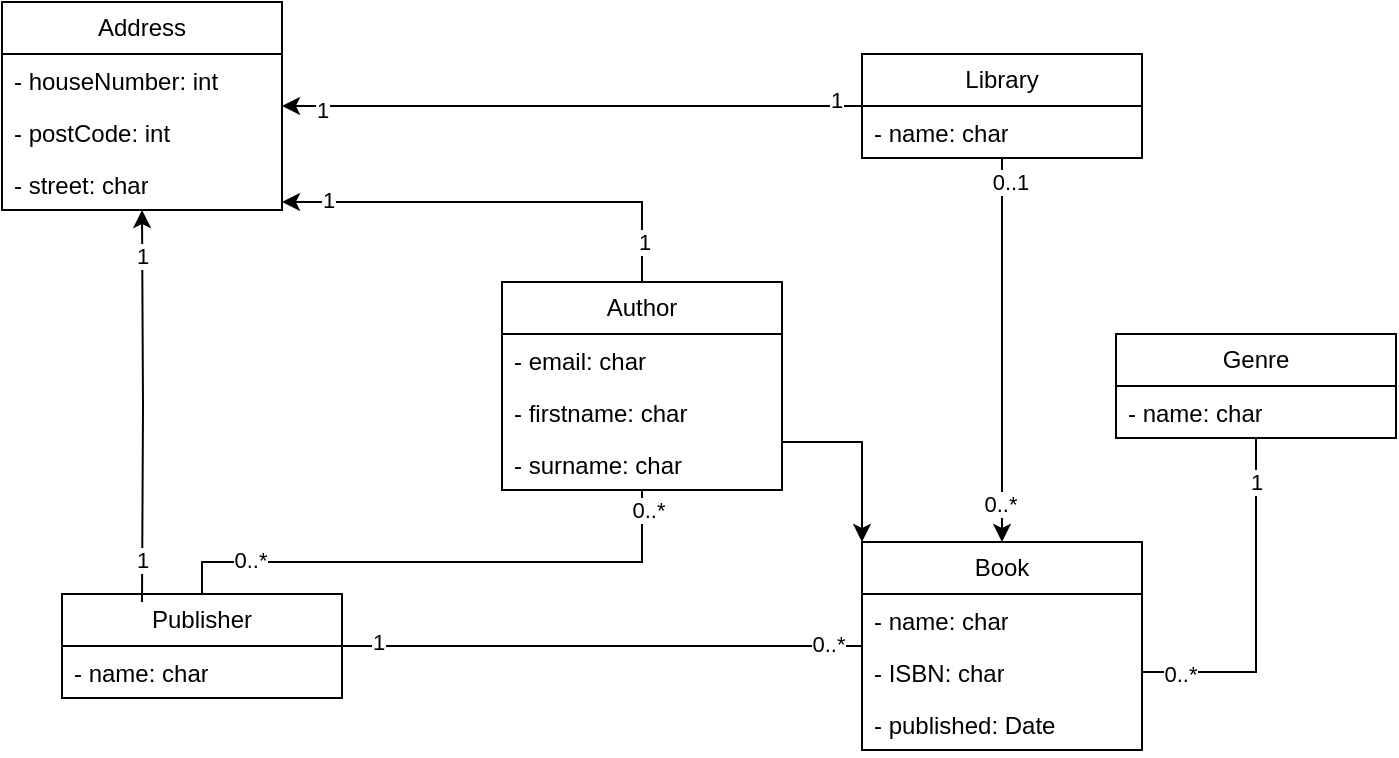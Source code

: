 <mxfile version="22.0.8" type="device">
  <diagram id="C5RBs43oDa-KdzZeNtuy" name="Page-1">
    <mxGraphModel dx="1050" dy="562" grid="1" gridSize="10" guides="1" tooltips="1" connect="1" arrows="1" fold="1" page="1" pageScale="1" pageWidth="827" pageHeight="1169" math="0" shadow="0">
      <root>
        <mxCell id="WIyWlLk6GJQsqaUBKTNV-0" />
        <mxCell id="WIyWlLk6GJQsqaUBKTNV-1" parent="WIyWlLk6GJQsqaUBKTNV-0" />
        <mxCell id="y8l9ubrZDoGLzwwqnlH1-0" value="Address" style="swimlane;fontStyle=0;childLayout=stackLayout;horizontal=1;startSize=26;fillColor=none;horizontalStack=0;resizeParent=1;resizeParentMax=0;resizeLast=0;collapsible=1;marginBottom=0;whiteSpace=wrap;html=1;" vertex="1" parent="WIyWlLk6GJQsqaUBKTNV-1">
          <mxGeometry x="130" y="150" width="140" height="104" as="geometry" />
        </mxCell>
        <mxCell id="y8l9ubrZDoGLzwwqnlH1-1" value="- houseNumber: int" style="text;strokeColor=none;fillColor=none;align=left;verticalAlign=top;spacingLeft=4;spacingRight=4;overflow=hidden;rotatable=0;points=[[0,0.5],[1,0.5]];portConstraint=eastwest;whiteSpace=wrap;html=1;" vertex="1" parent="y8l9ubrZDoGLzwwqnlH1-0">
          <mxGeometry y="26" width="140" height="26" as="geometry" />
        </mxCell>
        <mxCell id="y8l9ubrZDoGLzwwqnlH1-2" value="- postCode: int" style="text;strokeColor=none;fillColor=none;align=left;verticalAlign=top;spacingLeft=4;spacingRight=4;overflow=hidden;rotatable=0;points=[[0,0.5],[1,0.5]];portConstraint=eastwest;whiteSpace=wrap;html=1;" vertex="1" parent="y8l9ubrZDoGLzwwqnlH1-0">
          <mxGeometry y="52" width="140" height="26" as="geometry" />
        </mxCell>
        <mxCell id="y8l9ubrZDoGLzwwqnlH1-3" value="- street: char" style="text;strokeColor=none;fillColor=none;align=left;verticalAlign=top;spacingLeft=4;spacingRight=4;overflow=hidden;rotatable=0;points=[[0,0.5],[1,0.5]];portConstraint=eastwest;whiteSpace=wrap;html=1;" vertex="1" parent="y8l9ubrZDoGLzwwqnlH1-0">
          <mxGeometry y="78" width="140" height="26" as="geometry" />
        </mxCell>
        <mxCell id="y8l9ubrZDoGLzwwqnlH1-20" style="edgeStyle=orthogonalEdgeStyle;rounded=0;orthogonalLoop=1;jettySize=auto;html=1;exitX=0;exitY=0.5;exitDx=0;exitDy=0;" edge="1" parent="WIyWlLk6GJQsqaUBKTNV-1" source="y8l9ubrZDoGLzwwqnlH1-4" target="y8l9ubrZDoGLzwwqnlH1-0">
          <mxGeometry relative="1" as="geometry" />
        </mxCell>
        <mxCell id="y8l9ubrZDoGLzwwqnlH1-21" value="1" style="edgeLabel;html=1;align=center;verticalAlign=middle;resizable=0;points=[];" vertex="1" connectable="0" parent="y8l9ubrZDoGLzwwqnlH1-20">
          <mxGeometry x="0.863" y="2" relative="1" as="geometry">
            <mxPoint as="offset" />
          </mxGeometry>
        </mxCell>
        <mxCell id="y8l9ubrZDoGLzwwqnlH1-22" value="1" style="edgeLabel;html=1;align=center;verticalAlign=middle;resizable=0;points=[];" vertex="1" connectable="0" parent="y8l9ubrZDoGLzwwqnlH1-20">
          <mxGeometry x="-0.908" y="-3" relative="1" as="geometry">
            <mxPoint as="offset" />
          </mxGeometry>
        </mxCell>
        <mxCell id="y8l9ubrZDoGLzwwqnlH1-23" style="edgeStyle=orthogonalEdgeStyle;rounded=0;orthogonalLoop=1;jettySize=auto;html=1;" edge="1" parent="WIyWlLk6GJQsqaUBKTNV-1" source="y8l9ubrZDoGLzwwqnlH1-4" target="y8l9ubrZDoGLzwwqnlH1-14">
          <mxGeometry relative="1" as="geometry" />
        </mxCell>
        <mxCell id="y8l9ubrZDoGLzwwqnlH1-24" value="0..1" style="edgeLabel;html=1;align=center;verticalAlign=middle;resizable=0;points=[];" vertex="1" connectable="0" parent="y8l9ubrZDoGLzwwqnlH1-23">
          <mxGeometry x="-0.877" y="4" relative="1" as="geometry">
            <mxPoint as="offset" />
          </mxGeometry>
        </mxCell>
        <mxCell id="y8l9ubrZDoGLzwwqnlH1-25" value="&lt;div&gt;0..*&lt;/div&gt;" style="edgeLabel;html=1;align=center;verticalAlign=middle;resizable=0;points=[];" vertex="1" connectable="0" parent="y8l9ubrZDoGLzwwqnlH1-23">
          <mxGeometry x="0.798" y="-1" relative="1" as="geometry">
            <mxPoint as="offset" />
          </mxGeometry>
        </mxCell>
        <mxCell id="y8l9ubrZDoGLzwwqnlH1-4" value="Library" style="swimlane;fontStyle=0;childLayout=stackLayout;horizontal=1;startSize=26;fillColor=none;horizontalStack=0;resizeParent=1;resizeParentMax=0;resizeLast=0;collapsible=1;marginBottom=0;whiteSpace=wrap;html=1;" vertex="1" parent="WIyWlLk6GJQsqaUBKTNV-1">
          <mxGeometry x="560" y="176" width="140" height="52" as="geometry" />
        </mxCell>
        <mxCell id="y8l9ubrZDoGLzwwqnlH1-5" value="- name: char" style="text;strokeColor=none;fillColor=none;align=left;verticalAlign=top;spacingLeft=4;spacingRight=4;overflow=hidden;rotatable=0;points=[[0,0.5],[1,0.5]];portConstraint=eastwest;whiteSpace=wrap;html=1;" vertex="1" parent="y8l9ubrZDoGLzwwqnlH1-4">
          <mxGeometry y="26" width="140" height="26" as="geometry" />
        </mxCell>
        <mxCell id="y8l9ubrZDoGLzwwqnlH1-39" style="edgeStyle=orthogonalEdgeStyle;rounded=0;orthogonalLoop=1;jettySize=auto;html=1;" edge="1" parent="WIyWlLk6GJQsqaUBKTNV-1" source="y8l9ubrZDoGLzwwqnlH1-8" target="y8l9ubrZDoGLzwwqnlH1-0">
          <mxGeometry relative="1" as="geometry">
            <Array as="points">
              <mxPoint x="450" y="250" />
            </Array>
          </mxGeometry>
        </mxCell>
        <mxCell id="y8l9ubrZDoGLzwwqnlH1-40" value="1" style="edgeLabel;html=1;align=center;verticalAlign=middle;resizable=0;points=[];" vertex="1" connectable="0" parent="y8l9ubrZDoGLzwwqnlH1-39">
          <mxGeometry x="0.791" y="-1" relative="1" as="geometry">
            <mxPoint as="offset" />
          </mxGeometry>
        </mxCell>
        <mxCell id="y8l9ubrZDoGLzwwqnlH1-41" value="1" style="edgeLabel;html=1;align=center;verticalAlign=middle;resizable=0;points=[];" vertex="1" connectable="0" parent="y8l9ubrZDoGLzwwqnlH1-39">
          <mxGeometry x="-0.818" y="-1" relative="1" as="geometry">
            <mxPoint as="offset" />
          </mxGeometry>
        </mxCell>
        <mxCell id="y8l9ubrZDoGLzwwqnlH1-42" style="edgeStyle=orthogonalEdgeStyle;rounded=0;orthogonalLoop=1;jettySize=auto;html=1;entryX=0;entryY=0;entryDx=0;entryDy=0;" edge="1" parent="WIyWlLk6GJQsqaUBKTNV-1" source="y8l9ubrZDoGLzwwqnlH1-8" target="y8l9ubrZDoGLzwwqnlH1-14">
          <mxGeometry relative="1" as="geometry">
            <Array as="points">
              <mxPoint x="560" y="370" />
            </Array>
          </mxGeometry>
        </mxCell>
        <mxCell id="y8l9ubrZDoGLzwwqnlH1-8" value="Author" style="swimlane;fontStyle=0;childLayout=stackLayout;horizontal=1;startSize=26;fillColor=none;horizontalStack=0;resizeParent=1;resizeParentMax=0;resizeLast=0;collapsible=1;marginBottom=0;whiteSpace=wrap;html=1;" vertex="1" parent="WIyWlLk6GJQsqaUBKTNV-1">
          <mxGeometry x="380" y="290" width="140" height="104" as="geometry" />
        </mxCell>
        <mxCell id="y8l9ubrZDoGLzwwqnlH1-9" value="- email: char" style="text;strokeColor=none;fillColor=none;align=left;verticalAlign=top;spacingLeft=4;spacingRight=4;overflow=hidden;rotatable=0;points=[[0,0.5],[1,0.5]];portConstraint=eastwest;whiteSpace=wrap;html=1;" vertex="1" parent="y8l9ubrZDoGLzwwqnlH1-8">
          <mxGeometry y="26" width="140" height="26" as="geometry" />
        </mxCell>
        <mxCell id="y8l9ubrZDoGLzwwqnlH1-10" value="- firstname: char" style="text;strokeColor=none;fillColor=none;align=left;verticalAlign=top;spacingLeft=4;spacingRight=4;overflow=hidden;rotatable=0;points=[[0,0.5],[1,0.5]];portConstraint=eastwest;whiteSpace=wrap;html=1;" vertex="1" parent="y8l9ubrZDoGLzwwqnlH1-8">
          <mxGeometry y="52" width="140" height="26" as="geometry" />
        </mxCell>
        <mxCell id="y8l9ubrZDoGLzwwqnlH1-11" value="- surname: char" style="text;strokeColor=none;fillColor=none;align=left;verticalAlign=top;spacingLeft=4;spacingRight=4;overflow=hidden;rotatable=0;points=[[0,0.5],[1,0.5]];portConstraint=eastwest;whiteSpace=wrap;html=1;" vertex="1" parent="y8l9ubrZDoGLzwwqnlH1-8">
          <mxGeometry y="78" width="140" height="26" as="geometry" />
        </mxCell>
        <mxCell id="y8l9ubrZDoGLzwwqnlH1-30" style="edgeStyle=orthogonalEdgeStyle;rounded=0;orthogonalLoop=1;jettySize=auto;html=1;endArrow=none;endFill=0;" edge="1" parent="WIyWlLk6GJQsqaUBKTNV-1" source="y8l9ubrZDoGLzwwqnlH1-12" target="y8l9ubrZDoGLzwwqnlH1-14">
          <mxGeometry relative="1" as="geometry" />
        </mxCell>
        <mxCell id="y8l9ubrZDoGLzwwqnlH1-31" value="0..*" style="edgeLabel;html=1;align=center;verticalAlign=middle;resizable=0;points=[];" vertex="1" connectable="0" parent="y8l9ubrZDoGLzwwqnlH1-30">
          <mxGeometry x="0.867" y="1" relative="1" as="geometry">
            <mxPoint as="offset" />
          </mxGeometry>
        </mxCell>
        <mxCell id="y8l9ubrZDoGLzwwqnlH1-32" value="1" style="edgeLabel;html=1;align=center;verticalAlign=middle;resizable=0;points=[];" vertex="1" connectable="0" parent="y8l9ubrZDoGLzwwqnlH1-30">
          <mxGeometry x="-0.867" y="2" relative="1" as="geometry">
            <mxPoint as="offset" />
          </mxGeometry>
        </mxCell>
        <mxCell id="y8l9ubrZDoGLzwwqnlH1-33" style="edgeStyle=orthogonalEdgeStyle;rounded=0;orthogonalLoop=1;jettySize=auto;html=1;endArrow=none;endFill=0;" edge="1" parent="WIyWlLk6GJQsqaUBKTNV-1" source="y8l9ubrZDoGLzwwqnlH1-12" target="y8l9ubrZDoGLzwwqnlH1-8">
          <mxGeometry relative="1" as="geometry">
            <Array as="points">
              <mxPoint x="230" y="430" />
              <mxPoint x="450" y="430" />
            </Array>
          </mxGeometry>
        </mxCell>
        <mxCell id="y8l9ubrZDoGLzwwqnlH1-34" value="0..*" style="edgeLabel;html=1;align=center;verticalAlign=middle;resizable=0;points=[];" vertex="1" connectable="0" parent="y8l9ubrZDoGLzwwqnlH1-33">
          <mxGeometry x="0.926" y="-3" relative="1" as="geometry">
            <mxPoint as="offset" />
          </mxGeometry>
        </mxCell>
        <mxCell id="y8l9ubrZDoGLzwwqnlH1-35" value="0..*" style="edgeLabel;html=1;align=center;verticalAlign=middle;resizable=0;points=[];" vertex="1" connectable="0" parent="y8l9ubrZDoGLzwwqnlH1-33">
          <mxGeometry x="-0.706" y="1" relative="1" as="geometry">
            <mxPoint as="offset" />
          </mxGeometry>
        </mxCell>
        <mxCell id="y8l9ubrZDoGLzwwqnlH1-36" style="edgeStyle=orthogonalEdgeStyle;rounded=0;orthogonalLoop=1;jettySize=auto;html=1;" edge="1" parent="WIyWlLk6GJQsqaUBKTNV-1" target="y8l9ubrZDoGLzwwqnlH1-0">
          <mxGeometry relative="1" as="geometry">
            <mxPoint x="200" y="450" as="sourcePoint" />
          </mxGeometry>
        </mxCell>
        <mxCell id="y8l9ubrZDoGLzwwqnlH1-37" value="1" style="edgeLabel;html=1;align=center;verticalAlign=middle;resizable=0;points=[];" vertex="1" connectable="0" parent="y8l9ubrZDoGLzwwqnlH1-36">
          <mxGeometry x="0.766" relative="1" as="geometry">
            <mxPoint as="offset" />
          </mxGeometry>
        </mxCell>
        <mxCell id="y8l9ubrZDoGLzwwqnlH1-38" value="1" style="edgeLabel;html=1;align=center;verticalAlign=middle;resizable=0;points=[];" vertex="1" connectable="0" parent="y8l9ubrZDoGLzwwqnlH1-36">
          <mxGeometry x="-0.786" relative="1" as="geometry">
            <mxPoint as="offset" />
          </mxGeometry>
        </mxCell>
        <mxCell id="y8l9ubrZDoGLzwwqnlH1-12" value="Publisher" style="swimlane;fontStyle=0;childLayout=stackLayout;horizontal=1;startSize=26;fillColor=none;horizontalStack=0;resizeParent=1;resizeParentMax=0;resizeLast=0;collapsible=1;marginBottom=0;whiteSpace=wrap;html=1;" vertex="1" parent="WIyWlLk6GJQsqaUBKTNV-1">
          <mxGeometry x="160" y="446" width="140" height="52" as="geometry" />
        </mxCell>
        <mxCell id="y8l9ubrZDoGLzwwqnlH1-13" value="- name: char" style="text;strokeColor=none;fillColor=none;align=left;verticalAlign=top;spacingLeft=4;spacingRight=4;overflow=hidden;rotatable=0;points=[[0,0.5],[1,0.5]];portConstraint=eastwest;whiteSpace=wrap;html=1;" vertex="1" parent="y8l9ubrZDoGLzwwqnlH1-12">
          <mxGeometry y="26" width="140" height="26" as="geometry" />
        </mxCell>
        <mxCell id="y8l9ubrZDoGLzwwqnlH1-26" style="edgeStyle=orthogonalEdgeStyle;rounded=0;orthogonalLoop=1;jettySize=auto;html=1;exitX=1;exitY=0.5;exitDx=0;exitDy=0;endArrow=none;endFill=0;" edge="1" parent="WIyWlLk6GJQsqaUBKTNV-1" source="y8l9ubrZDoGLzwwqnlH1-16" target="y8l9ubrZDoGLzwwqnlH1-18">
          <mxGeometry relative="1" as="geometry" />
        </mxCell>
        <mxCell id="y8l9ubrZDoGLzwwqnlH1-27" value="0..*" style="edgeLabel;html=1;align=center;verticalAlign=middle;resizable=0;points=[];" vertex="1" connectable="0" parent="y8l9ubrZDoGLzwwqnlH1-26">
          <mxGeometry x="-0.782" y="-1" relative="1" as="geometry">
            <mxPoint as="offset" />
          </mxGeometry>
        </mxCell>
        <mxCell id="y8l9ubrZDoGLzwwqnlH1-28" value="1" style="edgeLabel;html=1;align=center;verticalAlign=middle;resizable=0;points=[];" vertex="1" connectable="0" parent="y8l9ubrZDoGLzwwqnlH1-26">
          <mxGeometry x="0.747" relative="1" as="geometry">
            <mxPoint as="offset" />
          </mxGeometry>
        </mxCell>
        <mxCell id="y8l9ubrZDoGLzwwqnlH1-14" value="Book" style="swimlane;fontStyle=0;childLayout=stackLayout;horizontal=1;startSize=26;fillColor=none;horizontalStack=0;resizeParent=1;resizeParentMax=0;resizeLast=0;collapsible=1;marginBottom=0;whiteSpace=wrap;html=1;" vertex="1" parent="WIyWlLk6GJQsqaUBKTNV-1">
          <mxGeometry x="560" y="420" width="140" height="104" as="geometry" />
        </mxCell>
        <mxCell id="y8l9ubrZDoGLzwwqnlH1-15" value="- name: char" style="text;strokeColor=none;fillColor=none;align=left;verticalAlign=top;spacingLeft=4;spacingRight=4;overflow=hidden;rotatable=0;points=[[0,0.5],[1,0.5]];portConstraint=eastwest;whiteSpace=wrap;html=1;" vertex="1" parent="y8l9ubrZDoGLzwwqnlH1-14">
          <mxGeometry y="26" width="140" height="26" as="geometry" />
        </mxCell>
        <mxCell id="y8l9ubrZDoGLzwwqnlH1-16" value="- ISBN: char" style="text;strokeColor=none;fillColor=none;align=left;verticalAlign=top;spacingLeft=4;spacingRight=4;overflow=hidden;rotatable=0;points=[[0,0.5],[1,0.5]];portConstraint=eastwest;whiteSpace=wrap;html=1;" vertex="1" parent="y8l9ubrZDoGLzwwqnlH1-14">
          <mxGeometry y="52" width="140" height="26" as="geometry" />
        </mxCell>
        <mxCell id="y8l9ubrZDoGLzwwqnlH1-17" value="- published: Date" style="text;strokeColor=none;fillColor=none;align=left;verticalAlign=top;spacingLeft=4;spacingRight=4;overflow=hidden;rotatable=0;points=[[0,0.5],[1,0.5]];portConstraint=eastwest;whiteSpace=wrap;html=1;" vertex="1" parent="y8l9ubrZDoGLzwwqnlH1-14">
          <mxGeometry y="78" width="140" height="26" as="geometry" />
        </mxCell>
        <mxCell id="y8l9ubrZDoGLzwwqnlH1-18" value="Genre" style="swimlane;fontStyle=0;childLayout=stackLayout;horizontal=1;startSize=26;fillColor=none;horizontalStack=0;resizeParent=1;resizeParentMax=0;resizeLast=0;collapsible=1;marginBottom=0;whiteSpace=wrap;html=1;" vertex="1" parent="WIyWlLk6GJQsqaUBKTNV-1">
          <mxGeometry x="687" y="316" width="140" height="52" as="geometry" />
        </mxCell>
        <mxCell id="y8l9ubrZDoGLzwwqnlH1-19" value="- name: char" style="text;strokeColor=none;fillColor=none;align=left;verticalAlign=top;spacingLeft=4;spacingRight=4;overflow=hidden;rotatable=0;points=[[0,0.5],[1,0.5]];portConstraint=eastwest;whiteSpace=wrap;html=1;" vertex="1" parent="y8l9ubrZDoGLzwwqnlH1-18">
          <mxGeometry y="26" width="140" height="26" as="geometry" />
        </mxCell>
      </root>
    </mxGraphModel>
  </diagram>
</mxfile>
